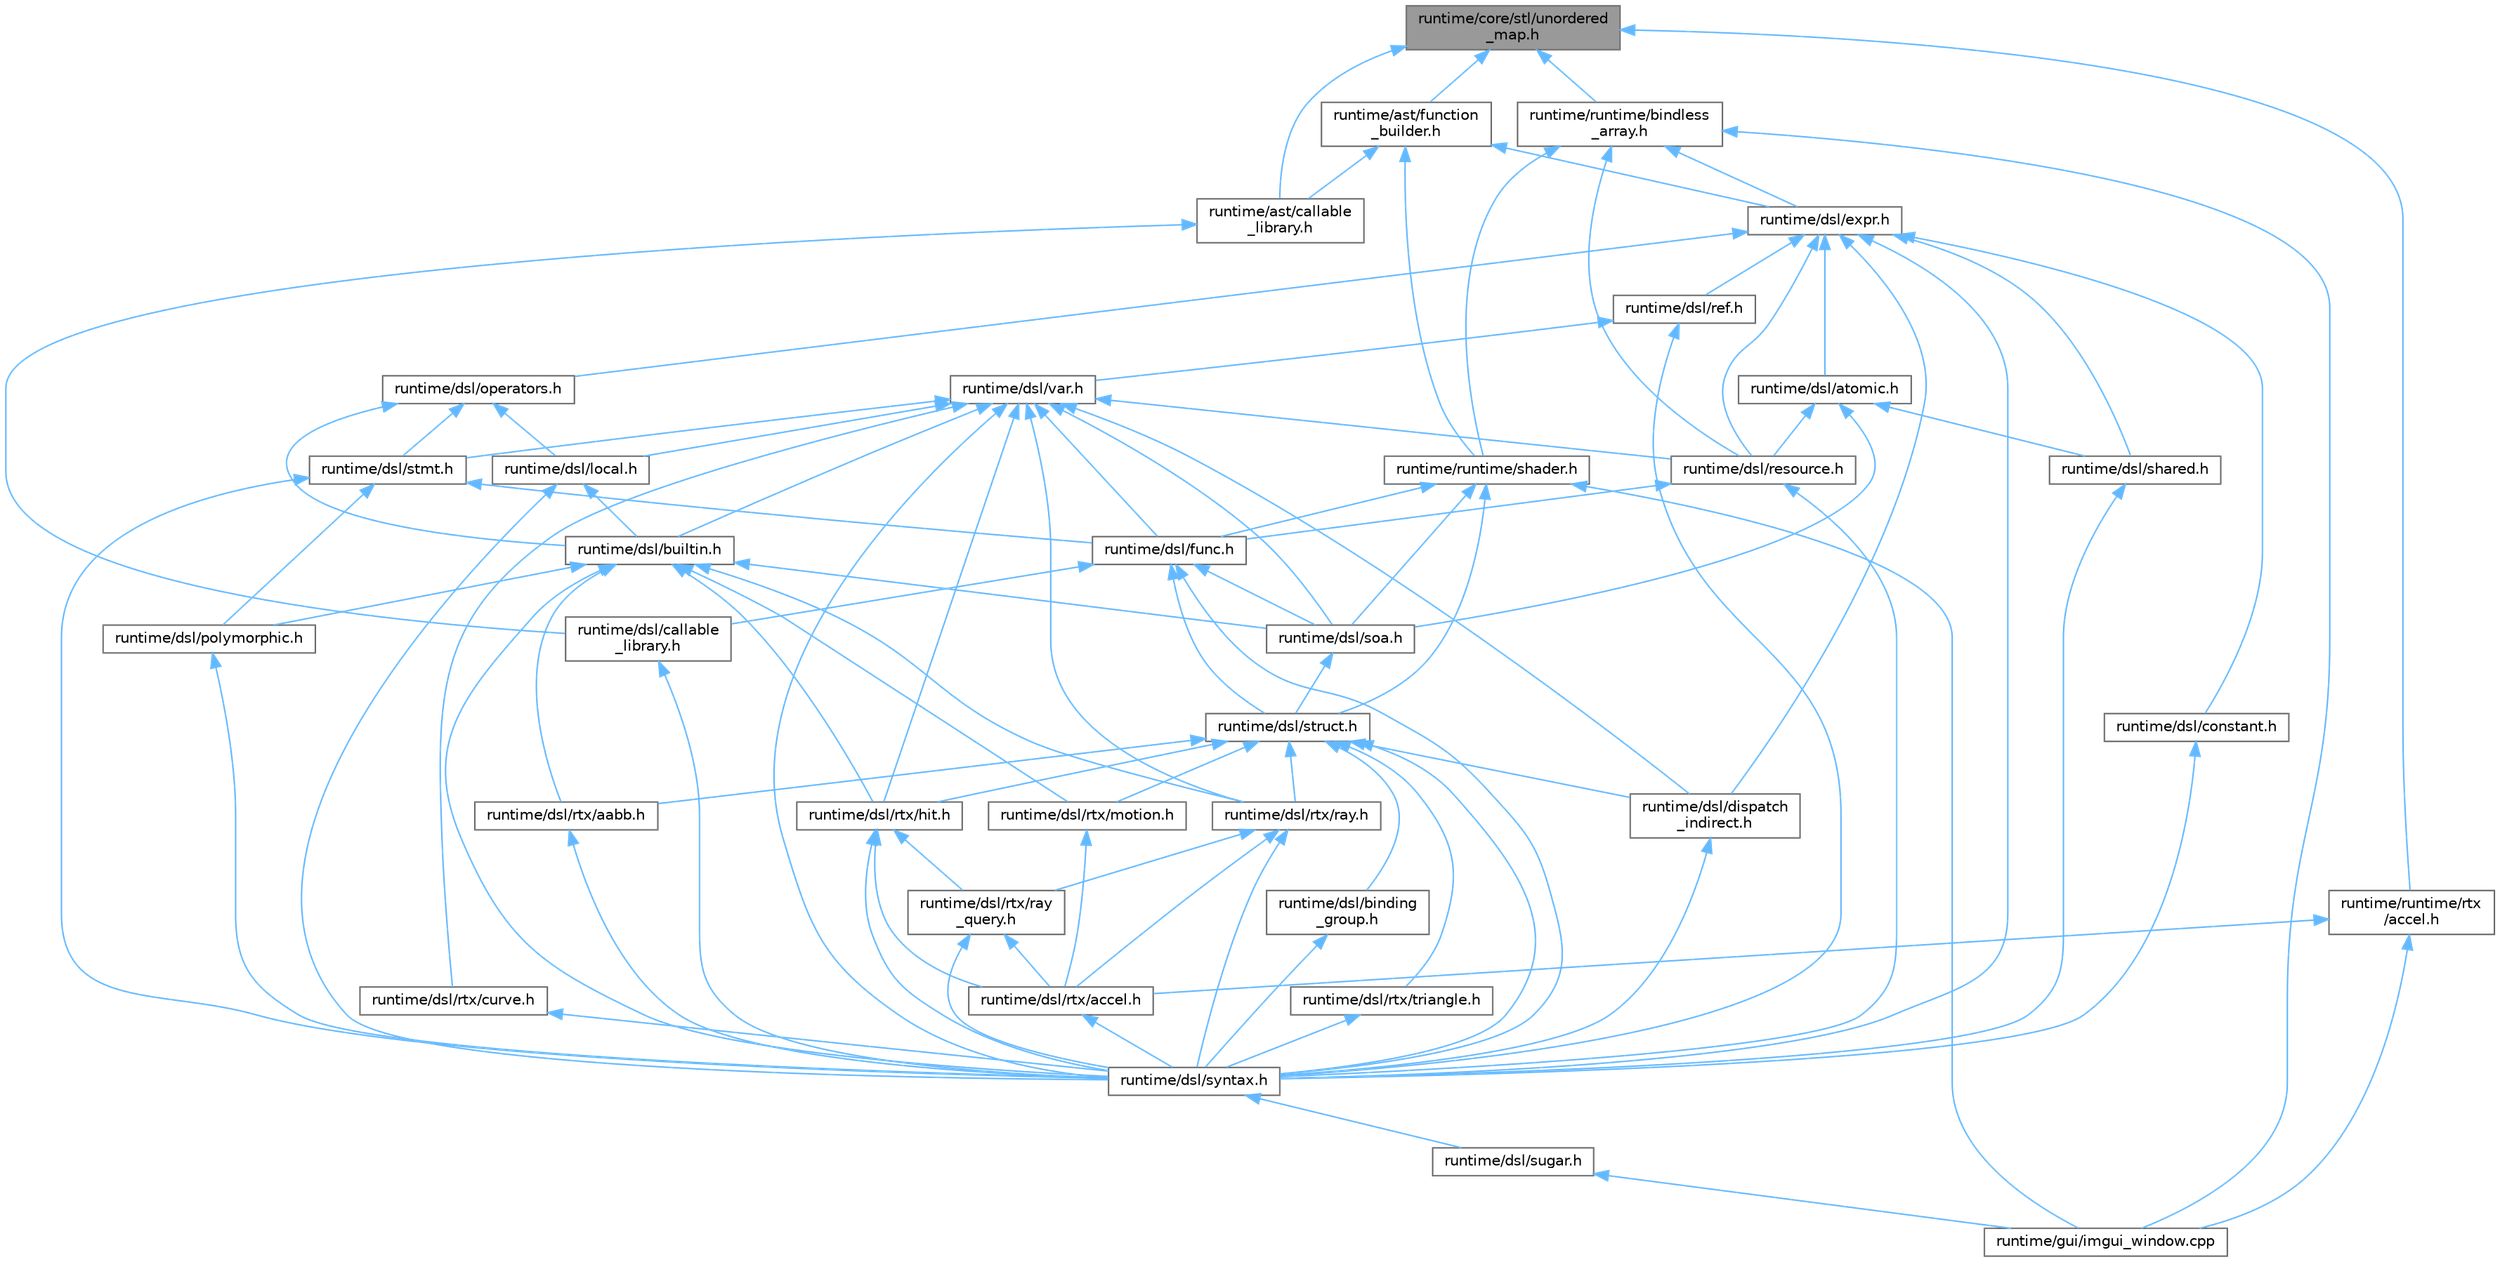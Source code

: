 digraph "runtime/core/stl/unordered_map.h"
{
 // LATEX_PDF_SIZE
  bgcolor="transparent";
  edge [fontname=Helvetica,fontsize=10,labelfontname=Helvetica,labelfontsize=10];
  node [fontname=Helvetica,fontsize=10,shape=box,height=0.2,width=0.4];
  Node1 [id="Node000001",label="runtime/core/stl/unordered\l_map.h",height=0.2,width=0.4,color="gray40", fillcolor="grey60", style="filled", fontcolor="black",tooltip=" "];
  Node1 -> Node2 [id="edge1_Node000001_Node000002",dir="back",color="steelblue1",style="solid",tooltip=" "];
  Node2 [id="Node000002",label="runtime/ast/callable\l_library.h",height=0.2,width=0.4,color="grey40", fillcolor="white", style="filled",URL="$ast_2callable__library_8h.html",tooltip=" "];
  Node2 -> Node3 [id="edge2_Node000002_Node000003",dir="back",color="steelblue1",style="solid",tooltip=" "];
  Node3 [id="Node000003",label="runtime/dsl/callable\l_library.h",height=0.2,width=0.4,color="grey40", fillcolor="white", style="filled",URL="$dsl_2callable__library_8h.html",tooltip=" "];
  Node3 -> Node4 [id="edge3_Node000003_Node000004",dir="back",color="steelblue1",style="solid",tooltip=" "];
  Node4 [id="Node000004",label="runtime/dsl/syntax.h",height=0.2,width=0.4,color="grey40", fillcolor="white", style="filled",URL="$syntax_8h.html",tooltip=" "];
  Node4 -> Node5 [id="edge4_Node000004_Node000005",dir="back",color="steelblue1",style="solid",tooltip=" "];
  Node5 [id="Node000005",label="runtime/dsl/sugar.h",height=0.2,width=0.4,color="grey40", fillcolor="white", style="filled",URL="$sugar_8h.html",tooltip=" "];
  Node5 -> Node6 [id="edge5_Node000005_Node000006",dir="back",color="steelblue1",style="solid",tooltip=" "];
  Node6 [id="Node000006",label="runtime/gui/imgui_window.cpp",height=0.2,width=0.4,color="grey40", fillcolor="white", style="filled",URL="$imgui__window_8cpp.html",tooltip=" "];
  Node1 -> Node7 [id="edge6_Node000001_Node000007",dir="back",color="steelblue1",style="solid",tooltip=" "];
  Node7 [id="Node000007",label="runtime/ast/function\l_builder.h",height=0.2,width=0.4,color="grey40", fillcolor="white", style="filled",URL="$function__builder_8h.html",tooltip=" "];
  Node7 -> Node2 [id="edge7_Node000007_Node000002",dir="back",color="steelblue1",style="solid",tooltip=" "];
  Node7 -> Node8 [id="edge8_Node000007_Node000008",dir="back",color="steelblue1",style="solid",tooltip=" "];
  Node8 [id="Node000008",label="runtime/dsl/expr.h",height=0.2,width=0.4,color="grey40", fillcolor="white", style="filled",URL="$expr_8h.html",tooltip=" "];
  Node8 -> Node9 [id="edge9_Node000008_Node000009",dir="back",color="steelblue1",style="solid",tooltip=" "];
  Node9 [id="Node000009",label="runtime/dsl/atomic.h",height=0.2,width=0.4,color="grey40", fillcolor="white", style="filled",URL="$dsl_2atomic_8h.html",tooltip=" "];
  Node9 -> Node10 [id="edge10_Node000009_Node000010",dir="back",color="steelblue1",style="solid",tooltip=" "];
  Node10 [id="Node000010",label="runtime/dsl/resource.h",height=0.2,width=0.4,color="grey40", fillcolor="white", style="filled",URL="$dsl_2resource_8h.html",tooltip=" "];
  Node10 -> Node11 [id="edge11_Node000010_Node000011",dir="back",color="steelblue1",style="solid",tooltip=" "];
  Node11 [id="Node000011",label="runtime/dsl/func.h",height=0.2,width=0.4,color="grey40", fillcolor="white", style="filled",URL="$func_8h.html",tooltip=" "];
  Node11 -> Node3 [id="edge12_Node000011_Node000003",dir="back",color="steelblue1",style="solid",tooltip=" "];
  Node11 -> Node12 [id="edge13_Node000011_Node000012",dir="back",color="steelblue1",style="solid",tooltip=" "];
  Node12 [id="Node000012",label="runtime/dsl/soa.h",height=0.2,width=0.4,color="grey40", fillcolor="white", style="filled",URL="$soa_8h.html",tooltip=" "];
  Node12 -> Node13 [id="edge14_Node000012_Node000013",dir="back",color="steelblue1",style="solid",tooltip=" "];
  Node13 [id="Node000013",label="runtime/dsl/struct.h",height=0.2,width=0.4,color="grey40", fillcolor="white", style="filled",URL="$struct_8h.html",tooltip=" "];
  Node13 -> Node14 [id="edge15_Node000013_Node000014",dir="back",color="steelblue1",style="solid",tooltip=" "];
  Node14 [id="Node000014",label="runtime/dsl/binding\l_group.h",height=0.2,width=0.4,color="grey40", fillcolor="white", style="filled",URL="$binding__group_8h.html",tooltip=" "];
  Node14 -> Node4 [id="edge16_Node000014_Node000004",dir="back",color="steelblue1",style="solid",tooltip=" "];
  Node13 -> Node15 [id="edge17_Node000013_Node000015",dir="back",color="steelblue1",style="solid",tooltip=" "];
  Node15 [id="Node000015",label="runtime/dsl/dispatch\l_indirect.h",height=0.2,width=0.4,color="grey40", fillcolor="white", style="filled",URL="$dispatch__indirect_8h.html",tooltip=" "];
  Node15 -> Node4 [id="edge18_Node000015_Node000004",dir="back",color="steelblue1",style="solid",tooltip=" "];
  Node13 -> Node16 [id="edge19_Node000013_Node000016",dir="back",color="steelblue1",style="solid",tooltip=" "];
  Node16 [id="Node000016",label="runtime/dsl/rtx/aabb.h",height=0.2,width=0.4,color="grey40", fillcolor="white", style="filled",URL="$dsl_2rtx_2aabb_8h.html",tooltip=" "];
  Node16 -> Node4 [id="edge20_Node000016_Node000004",dir="back",color="steelblue1",style="solid",tooltip=" "];
  Node13 -> Node17 [id="edge21_Node000013_Node000017",dir="back",color="steelblue1",style="solid",tooltip=" "];
  Node17 [id="Node000017",label="runtime/dsl/rtx/hit.h",height=0.2,width=0.4,color="grey40", fillcolor="white", style="filled",URL="$dsl_2rtx_2hit_8h.html",tooltip=" "];
  Node17 -> Node18 [id="edge22_Node000017_Node000018",dir="back",color="steelblue1",style="solid",tooltip=" "];
  Node18 [id="Node000018",label="runtime/dsl/rtx/accel.h",height=0.2,width=0.4,color="grey40", fillcolor="white", style="filled",URL="$dsl_2rtx_2accel_8h.html",tooltip=" "];
  Node18 -> Node4 [id="edge23_Node000018_Node000004",dir="back",color="steelblue1",style="solid",tooltip=" "];
  Node17 -> Node19 [id="edge24_Node000017_Node000019",dir="back",color="steelblue1",style="solid",tooltip=" "];
  Node19 [id="Node000019",label="runtime/dsl/rtx/ray\l_query.h",height=0.2,width=0.4,color="grey40", fillcolor="white", style="filled",URL="$ray__query_8h.html",tooltip=" "];
  Node19 -> Node18 [id="edge25_Node000019_Node000018",dir="back",color="steelblue1",style="solid",tooltip=" "];
  Node19 -> Node4 [id="edge26_Node000019_Node000004",dir="back",color="steelblue1",style="solid",tooltip=" "];
  Node17 -> Node4 [id="edge27_Node000017_Node000004",dir="back",color="steelblue1",style="solid",tooltip=" "];
  Node13 -> Node20 [id="edge28_Node000013_Node000020",dir="back",color="steelblue1",style="solid",tooltip=" "];
  Node20 [id="Node000020",label="runtime/dsl/rtx/motion.h",height=0.2,width=0.4,color="grey40", fillcolor="white", style="filled",URL="$motion_8h.html",tooltip=" "];
  Node20 -> Node18 [id="edge29_Node000020_Node000018",dir="back",color="steelblue1",style="solid",tooltip=" "];
  Node13 -> Node21 [id="edge30_Node000013_Node000021",dir="back",color="steelblue1",style="solid",tooltip=" "];
  Node21 [id="Node000021",label="runtime/dsl/rtx/ray.h",height=0.2,width=0.4,color="grey40", fillcolor="white", style="filled",URL="$dsl_2rtx_2ray_8h.html",tooltip=" "];
  Node21 -> Node18 [id="edge31_Node000021_Node000018",dir="back",color="steelblue1",style="solid",tooltip=" "];
  Node21 -> Node19 [id="edge32_Node000021_Node000019",dir="back",color="steelblue1",style="solid",tooltip=" "];
  Node21 -> Node4 [id="edge33_Node000021_Node000004",dir="back",color="steelblue1",style="solid",tooltip=" "];
  Node13 -> Node22 [id="edge34_Node000013_Node000022",dir="back",color="steelblue1",style="solid",tooltip=" "];
  Node22 [id="Node000022",label="runtime/dsl/rtx/triangle.h",height=0.2,width=0.4,color="grey40", fillcolor="white", style="filled",URL="$dsl_2rtx_2triangle_8h.html",tooltip=" "];
  Node22 -> Node4 [id="edge35_Node000022_Node000004",dir="back",color="steelblue1",style="solid",tooltip=" "];
  Node13 -> Node4 [id="edge36_Node000013_Node000004",dir="back",color="steelblue1",style="solid",tooltip=" "];
  Node11 -> Node13 [id="edge37_Node000011_Node000013",dir="back",color="steelblue1",style="solid",tooltip=" "];
  Node11 -> Node4 [id="edge38_Node000011_Node000004",dir="back",color="steelblue1",style="solid",tooltip=" "];
  Node10 -> Node4 [id="edge39_Node000010_Node000004",dir="back",color="steelblue1",style="solid",tooltip=" "];
  Node9 -> Node23 [id="edge40_Node000009_Node000023",dir="back",color="steelblue1",style="solid",tooltip=" "];
  Node23 [id="Node000023",label="runtime/dsl/shared.h",height=0.2,width=0.4,color="grey40", fillcolor="white", style="filled",URL="$shared_8h.html",tooltip=" "];
  Node23 -> Node4 [id="edge41_Node000023_Node000004",dir="back",color="steelblue1",style="solid",tooltip=" "];
  Node9 -> Node12 [id="edge42_Node000009_Node000012",dir="back",color="steelblue1",style="solid",tooltip=" "];
  Node8 -> Node24 [id="edge43_Node000008_Node000024",dir="back",color="steelblue1",style="solid",tooltip=" "];
  Node24 [id="Node000024",label="runtime/dsl/constant.h",height=0.2,width=0.4,color="grey40", fillcolor="white", style="filled",URL="$constant_8h.html",tooltip=" "];
  Node24 -> Node4 [id="edge44_Node000024_Node000004",dir="back",color="steelblue1",style="solid",tooltip=" "];
  Node8 -> Node15 [id="edge45_Node000008_Node000015",dir="back",color="steelblue1",style="solid",tooltip=" "];
  Node8 -> Node25 [id="edge46_Node000008_Node000025",dir="back",color="steelblue1",style="solid",tooltip=" "];
  Node25 [id="Node000025",label="runtime/dsl/operators.h",height=0.2,width=0.4,color="grey40", fillcolor="white", style="filled",URL="$operators_8h.html",tooltip=" "];
  Node25 -> Node26 [id="edge47_Node000025_Node000026",dir="back",color="steelblue1",style="solid",tooltip=" "];
  Node26 [id="Node000026",label="runtime/dsl/builtin.h",height=0.2,width=0.4,color="grey40", fillcolor="white", style="filled",URL="$builtin_8h.html",tooltip=" "];
  Node26 -> Node27 [id="edge48_Node000026_Node000027",dir="back",color="steelblue1",style="solid",tooltip=" "];
  Node27 [id="Node000027",label="runtime/dsl/polymorphic.h",height=0.2,width=0.4,color="grey40", fillcolor="white", style="filled",URL="$polymorphic_8h.html",tooltip=" "];
  Node27 -> Node4 [id="edge49_Node000027_Node000004",dir="back",color="steelblue1",style="solid",tooltip=" "];
  Node26 -> Node16 [id="edge50_Node000026_Node000016",dir="back",color="steelblue1",style="solid",tooltip=" "];
  Node26 -> Node17 [id="edge51_Node000026_Node000017",dir="back",color="steelblue1",style="solid",tooltip=" "];
  Node26 -> Node20 [id="edge52_Node000026_Node000020",dir="back",color="steelblue1",style="solid",tooltip=" "];
  Node26 -> Node21 [id="edge53_Node000026_Node000021",dir="back",color="steelblue1",style="solid",tooltip=" "];
  Node26 -> Node12 [id="edge54_Node000026_Node000012",dir="back",color="steelblue1",style="solid",tooltip=" "];
  Node26 -> Node4 [id="edge55_Node000026_Node000004",dir="back",color="steelblue1",style="solid",tooltip=" "];
  Node25 -> Node28 [id="edge56_Node000025_Node000028",dir="back",color="steelblue1",style="solid",tooltip=" "];
  Node28 [id="Node000028",label="runtime/dsl/local.h",height=0.2,width=0.4,color="grey40", fillcolor="white", style="filled",URL="$local_8h.html",tooltip=" "];
  Node28 -> Node26 [id="edge57_Node000028_Node000026",dir="back",color="steelblue1",style="solid",tooltip=" "];
  Node28 -> Node4 [id="edge58_Node000028_Node000004",dir="back",color="steelblue1",style="solid",tooltip=" "];
  Node25 -> Node29 [id="edge59_Node000025_Node000029",dir="back",color="steelblue1",style="solid",tooltip=" "];
  Node29 [id="Node000029",label="runtime/dsl/stmt.h",height=0.2,width=0.4,color="grey40", fillcolor="white", style="filled",URL="$stmt_8h.html",tooltip=" "];
  Node29 -> Node11 [id="edge60_Node000029_Node000011",dir="back",color="steelblue1",style="solid",tooltip=" "];
  Node29 -> Node27 [id="edge61_Node000029_Node000027",dir="back",color="steelblue1",style="solid",tooltip=" "];
  Node29 -> Node4 [id="edge62_Node000029_Node000004",dir="back",color="steelblue1",style="solid",tooltip=" "];
  Node8 -> Node30 [id="edge63_Node000008_Node000030",dir="back",color="steelblue1",style="solid",tooltip=" "];
  Node30 [id="Node000030",label="runtime/dsl/ref.h",height=0.2,width=0.4,color="grey40", fillcolor="white", style="filled",URL="$ref_8h.html",tooltip=" "];
  Node30 -> Node4 [id="edge64_Node000030_Node000004",dir="back",color="steelblue1",style="solid",tooltip=" "];
  Node30 -> Node31 [id="edge65_Node000030_Node000031",dir="back",color="steelblue1",style="solid",tooltip=" "];
  Node31 [id="Node000031",label="runtime/dsl/var.h",height=0.2,width=0.4,color="grey40", fillcolor="white", style="filled",URL="$var_8h.html",tooltip=" "];
  Node31 -> Node26 [id="edge66_Node000031_Node000026",dir="back",color="steelblue1",style="solid",tooltip=" "];
  Node31 -> Node15 [id="edge67_Node000031_Node000015",dir="back",color="steelblue1",style="solid",tooltip=" "];
  Node31 -> Node11 [id="edge68_Node000031_Node000011",dir="back",color="steelblue1",style="solid",tooltip=" "];
  Node31 -> Node28 [id="edge69_Node000031_Node000028",dir="back",color="steelblue1",style="solid",tooltip=" "];
  Node31 -> Node10 [id="edge70_Node000031_Node000010",dir="back",color="steelblue1",style="solid",tooltip=" "];
  Node31 -> Node32 [id="edge71_Node000031_Node000032",dir="back",color="steelblue1",style="solid",tooltip=" "];
  Node32 [id="Node000032",label="runtime/dsl/rtx/curve.h",height=0.2,width=0.4,color="grey40", fillcolor="white", style="filled",URL="$dsl_2rtx_2curve_8h.html",tooltip=" "];
  Node32 -> Node4 [id="edge72_Node000032_Node000004",dir="back",color="steelblue1",style="solid",tooltip=" "];
  Node31 -> Node17 [id="edge73_Node000031_Node000017",dir="back",color="steelblue1",style="solid",tooltip=" "];
  Node31 -> Node21 [id="edge74_Node000031_Node000021",dir="back",color="steelblue1",style="solid",tooltip=" "];
  Node31 -> Node12 [id="edge75_Node000031_Node000012",dir="back",color="steelblue1",style="solid",tooltip=" "];
  Node31 -> Node29 [id="edge76_Node000031_Node000029",dir="back",color="steelblue1",style="solid",tooltip=" "];
  Node31 -> Node4 [id="edge77_Node000031_Node000004",dir="back",color="steelblue1",style="solid",tooltip=" "];
  Node8 -> Node10 [id="edge78_Node000008_Node000010",dir="back",color="steelblue1",style="solid",tooltip=" "];
  Node8 -> Node23 [id="edge79_Node000008_Node000023",dir="back",color="steelblue1",style="solid",tooltip=" "];
  Node8 -> Node4 [id="edge80_Node000008_Node000004",dir="back",color="steelblue1",style="solid",tooltip=" "];
  Node7 -> Node33 [id="edge81_Node000007_Node000033",dir="back",color="steelblue1",style="solid",tooltip=" "];
  Node33 [id="Node000033",label="runtime/runtime/shader.h",height=0.2,width=0.4,color="grey40", fillcolor="white", style="filled",URL="$shader_8h.html",tooltip=" "];
  Node33 -> Node11 [id="edge82_Node000033_Node000011",dir="back",color="steelblue1",style="solid",tooltip=" "];
  Node33 -> Node12 [id="edge83_Node000033_Node000012",dir="back",color="steelblue1",style="solid",tooltip=" "];
  Node33 -> Node13 [id="edge84_Node000033_Node000013",dir="back",color="steelblue1",style="solid",tooltip=" "];
  Node33 -> Node6 [id="edge85_Node000033_Node000006",dir="back",color="steelblue1",style="solid",tooltip=" "];
  Node1 -> Node34 [id="edge86_Node000001_Node000034",dir="back",color="steelblue1",style="solid",tooltip=" "];
  Node34 [id="Node000034",label="runtime/runtime/bindless\l_array.h",height=0.2,width=0.4,color="grey40", fillcolor="white", style="filled",URL="$bindless__array_8h.html",tooltip=" "];
  Node34 -> Node8 [id="edge87_Node000034_Node000008",dir="back",color="steelblue1",style="solid",tooltip=" "];
  Node34 -> Node10 [id="edge88_Node000034_Node000010",dir="back",color="steelblue1",style="solid",tooltip=" "];
  Node34 -> Node6 [id="edge89_Node000034_Node000006",dir="back",color="steelblue1",style="solid",tooltip=" "];
  Node34 -> Node33 [id="edge90_Node000034_Node000033",dir="back",color="steelblue1",style="solid",tooltip=" "];
  Node1 -> Node35 [id="edge91_Node000001_Node000035",dir="back",color="steelblue1",style="solid",tooltip=" "];
  Node35 [id="Node000035",label="runtime/runtime/rtx\l/accel.h",height=0.2,width=0.4,color="grey40", fillcolor="white", style="filled",URL="$runtime_2rtx_2accel_8h.html",tooltip=" "];
  Node35 -> Node18 [id="edge92_Node000035_Node000018",dir="back",color="steelblue1",style="solid",tooltip=" "];
  Node35 -> Node6 [id="edge93_Node000035_Node000006",dir="back",color="steelblue1",style="solid",tooltip=" "];
}
